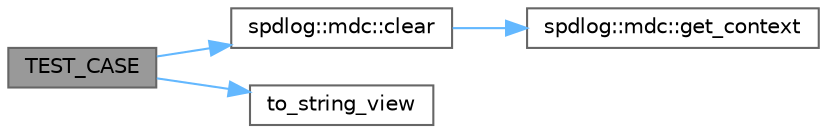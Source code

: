 digraph "TEST_CASE"
{
 // LATEX_PDF_SIZE
  bgcolor="transparent";
  edge [fontname=Helvetica,fontsize=10,labelfontname=Helvetica,labelfontsize=10];
  node [fontname=Helvetica,fontsize=10,shape=box,height=0.2,width=0.4];
  rankdir="LR";
  Node1 [id="Node000001",label="TEST_CASE",height=0.2,width=0.4,color="gray40", fillcolor="grey60", style="filled", fontcolor="black",tooltip=" "];
  Node1 -> Node2 [id="edge1_Node000001_Node000002",color="steelblue1",style="solid",tooltip=" "];
  Node2 [id="Node000002",label="spdlog::mdc::clear",height=0.2,width=0.4,color="grey40", fillcolor="white", style="filled",URL="$classspdlog_1_1mdc.html#a85f0fbbb56870b41bde8c4ca6448a703",tooltip=" "];
  Node2 -> Node3 [id="edge2_Node000002_Node000003",color="steelblue1",style="solid",tooltip=" "];
  Node3 [id="Node000003",label="spdlog::mdc::get_context",height=0.2,width=0.4,color="grey40", fillcolor="white", style="filled",URL="$classspdlog_1_1mdc.html#a3efc61f555d65f08a00af012b98b97f5",tooltip=" "];
  Node1 -> Node4 [id="edge3_Node000001_Node000004",color="steelblue1",style="solid",tooltip=" "];
  Node4 [id="Node000004",label="to_string_view",height=0.2,width=0.4,color="grey40", fillcolor="white", style="filled",URL="$test__pattern__formatter_8cpp.html#a24574d19e82c36c0bb29c751c098d039",tooltip=" "];
}
